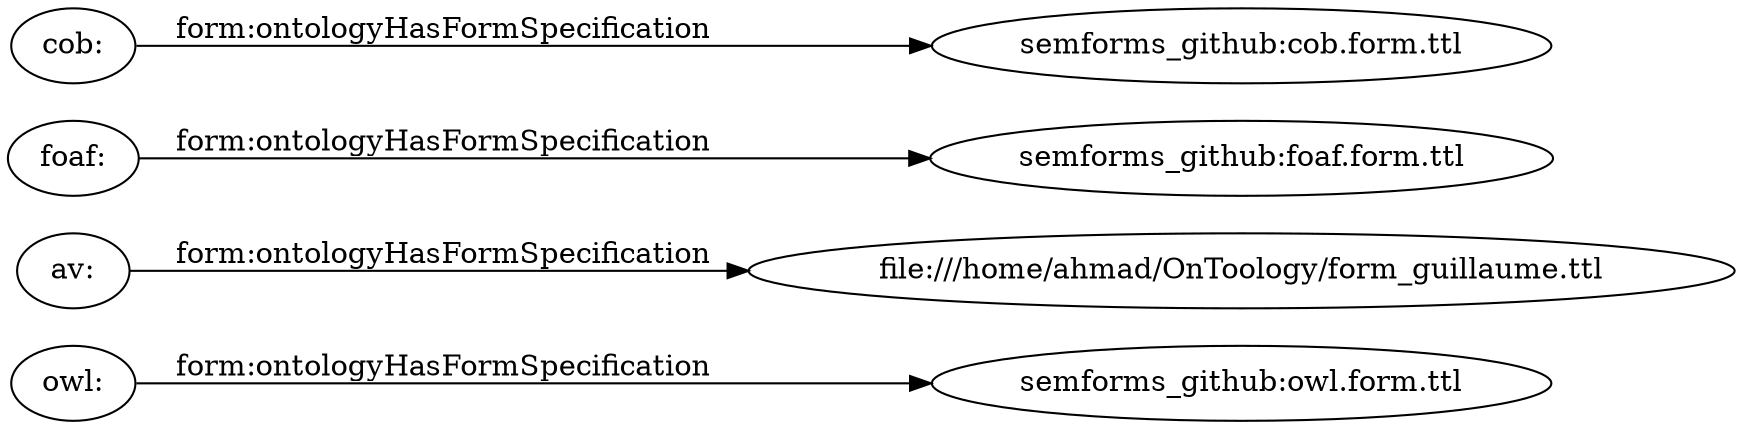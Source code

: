 digraph ar2dtool_diagram { 
rankdir=LR;
size="1501"
	"owl:" -> "semforms_github:owl.form.ttl" [ label = "form:ontologyHasFormSpecification" ];
	"av:" -> "file:///home/ahmad/OnToology/form_guillaume.ttl" [ label = "form:ontologyHasFormSpecification" ];
	"foaf:" -> "semforms_github:foaf.form.ttl" [ label = "form:ontologyHasFormSpecification" ];
	"cob:" -> "semforms_github:cob.form.ttl" [ label = "form:ontologyHasFormSpecification" ];

}
